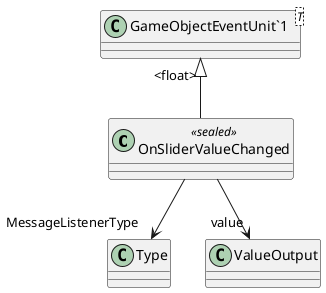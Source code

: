 @startuml
class OnSliderValueChanged <<sealed>> {
}
class "GameObjectEventUnit`1"<T> {
}
"GameObjectEventUnit`1" "<float>" <|-- OnSliderValueChanged
OnSliderValueChanged --> "MessageListenerType" Type
OnSliderValueChanged --> "value" ValueOutput
@enduml

